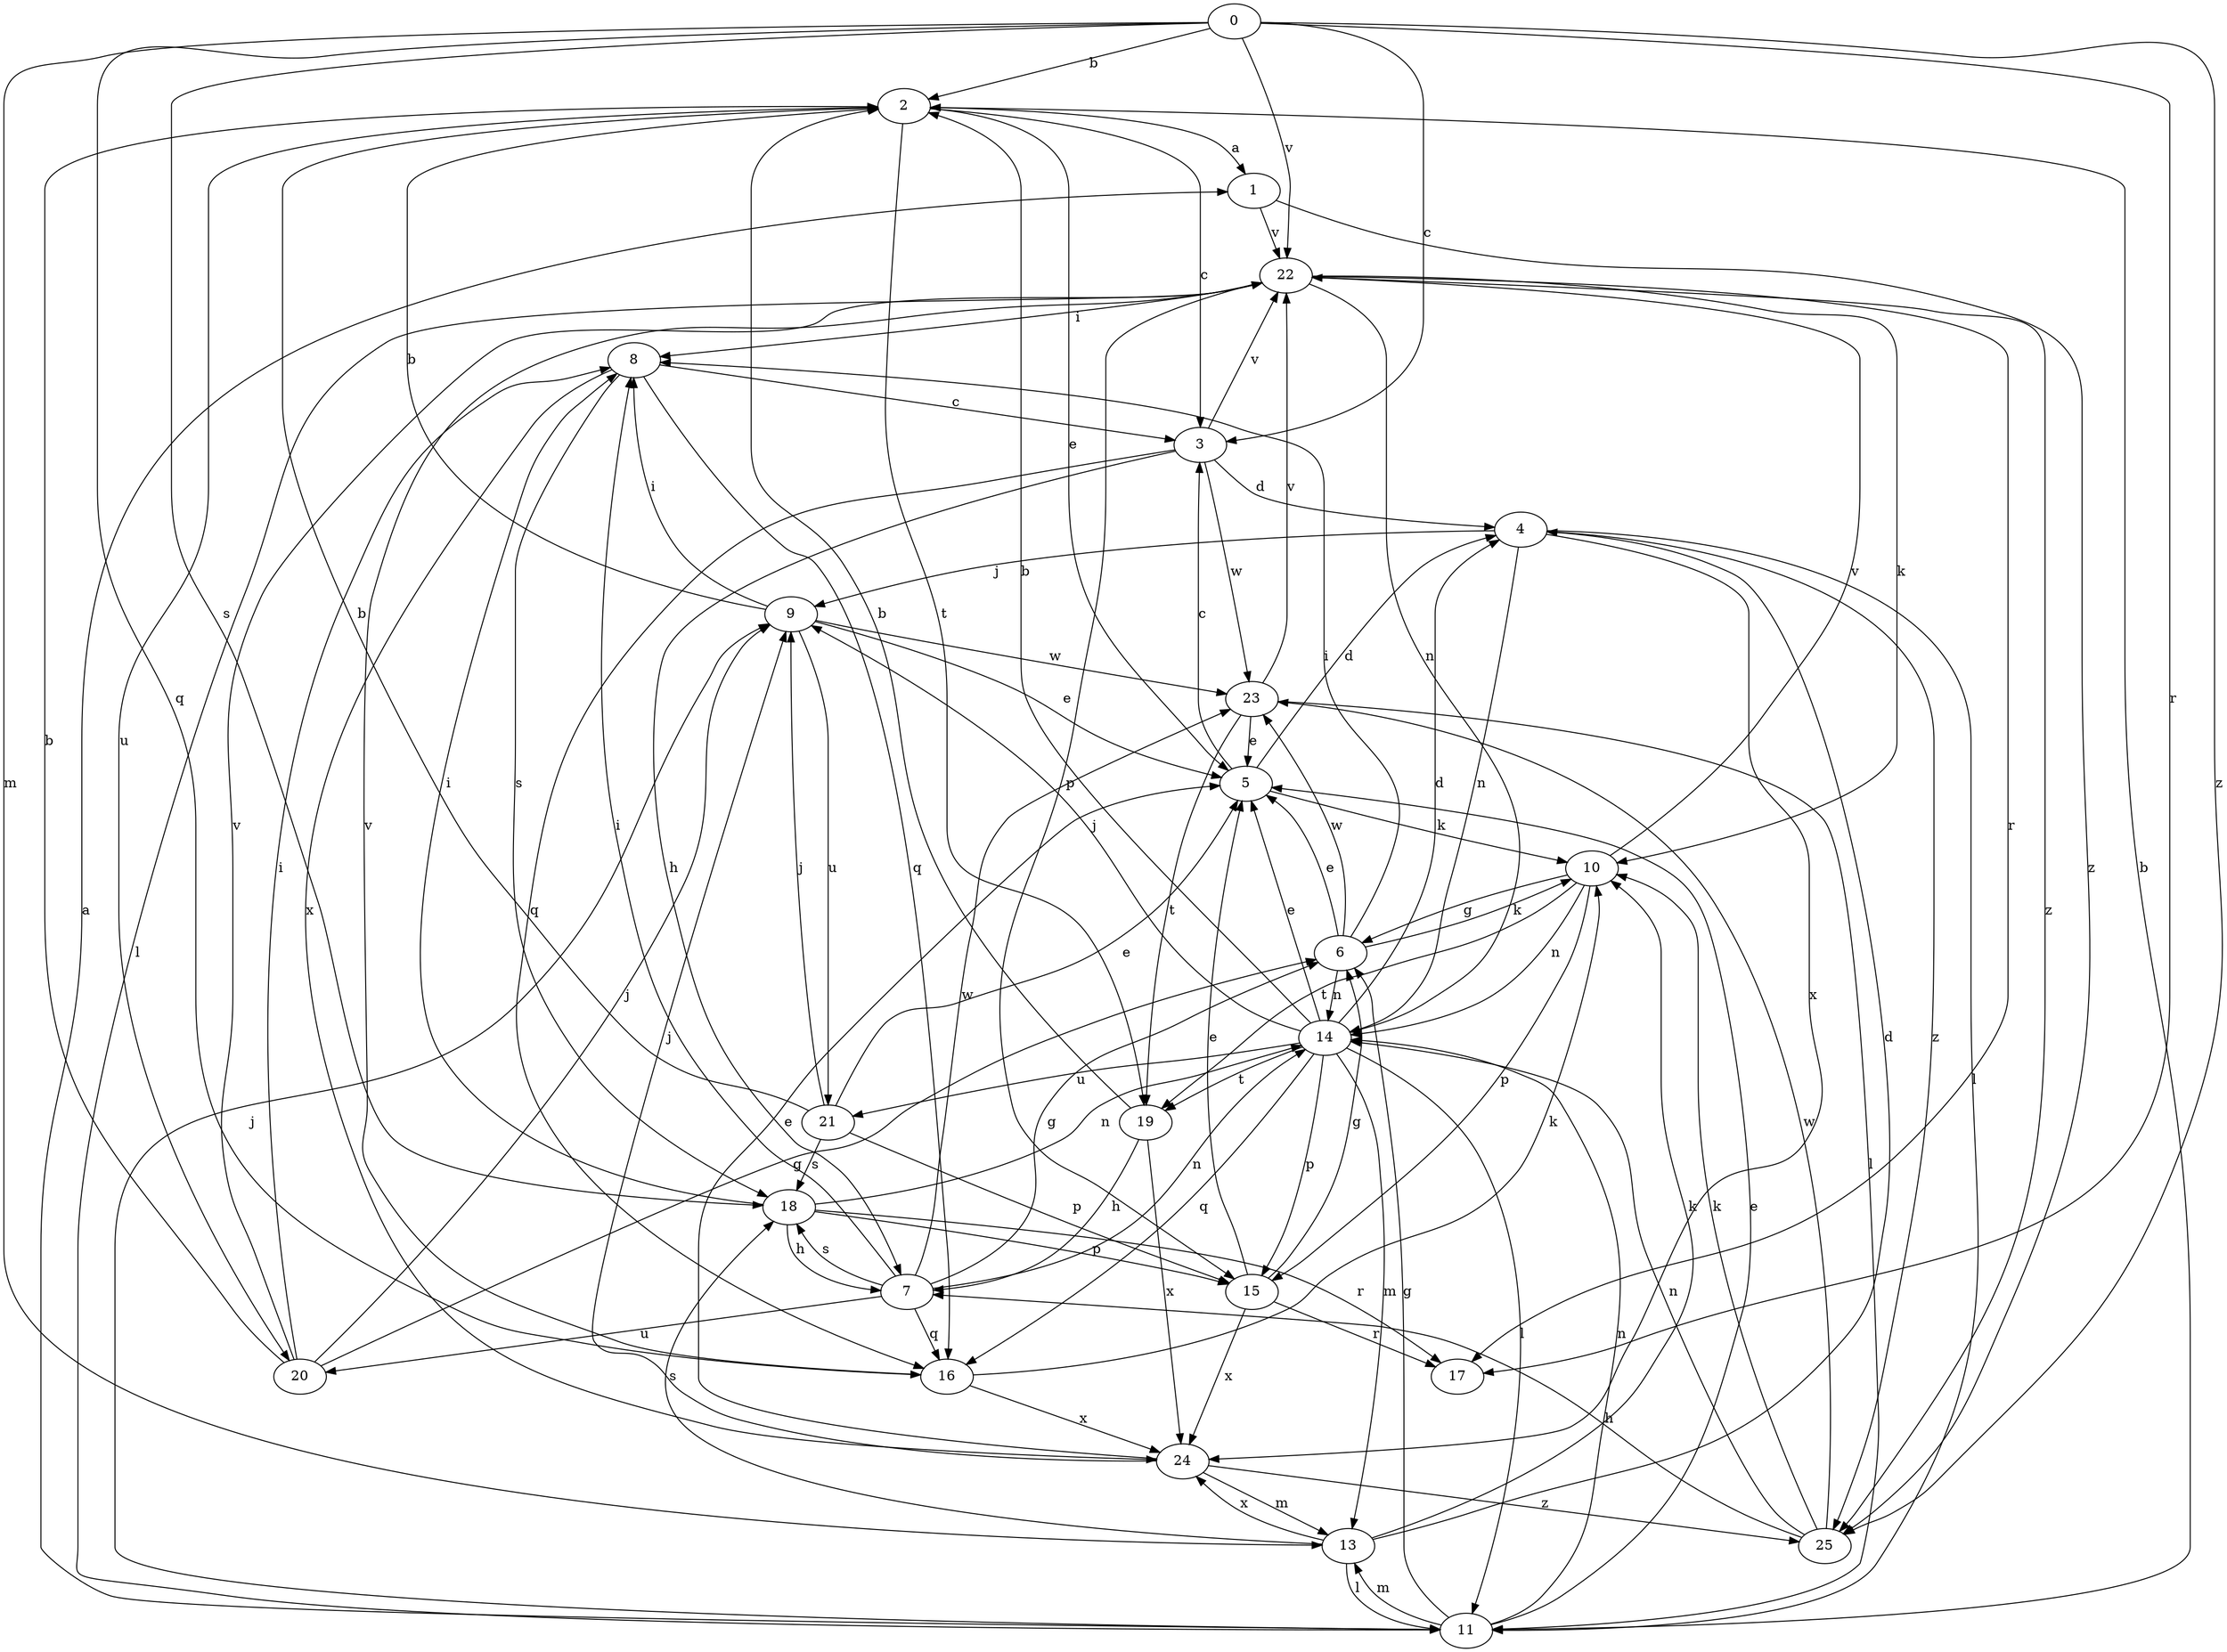 strict digraph  {
0;
1;
2;
3;
4;
5;
6;
7;
8;
9;
10;
11;
13;
14;
15;
16;
17;
18;
19;
20;
21;
22;
23;
24;
25;
0 -> 2  [label=b];
0 -> 3  [label=c];
0 -> 13  [label=m];
0 -> 16  [label=q];
0 -> 17  [label=r];
0 -> 18  [label=s];
0 -> 22  [label=v];
0 -> 25  [label=z];
1 -> 22  [label=v];
1 -> 25  [label=z];
2 -> 1  [label=a];
2 -> 3  [label=c];
2 -> 5  [label=e];
2 -> 19  [label=t];
2 -> 20  [label=u];
3 -> 4  [label=d];
3 -> 7  [label=h];
3 -> 16  [label=q];
3 -> 22  [label=v];
3 -> 23  [label=w];
4 -> 9  [label=j];
4 -> 11  [label=l];
4 -> 14  [label=n];
4 -> 24  [label=x];
4 -> 25  [label=z];
5 -> 3  [label=c];
5 -> 4  [label=d];
5 -> 10  [label=k];
6 -> 5  [label=e];
6 -> 8  [label=i];
6 -> 10  [label=k];
6 -> 14  [label=n];
6 -> 23  [label=w];
7 -> 6  [label=g];
7 -> 8  [label=i];
7 -> 14  [label=n];
7 -> 16  [label=q];
7 -> 18  [label=s];
7 -> 20  [label=u];
7 -> 23  [label=w];
8 -> 3  [label=c];
8 -> 16  [label=q];
8 -> 18  [label=s];
8 -> 24  [label=x];
9 -> 2  [label=b];
9 -> 5  [label=e];
9 -> 8  [label=i];
9 -> 21  [label=u];
9 -> 23  [label=w];
10 -> 6  [label=g];
10 -> 14  [label=n];
10 -> 15  [label=p];
10 -> 19  [label=t];
10 -> 22  [label=v];
11 -> 1  [label=a];
11 -> 2  [label=b];
11 -> 5  [label=e];
11 -> 6  [label=g];
11 -> 9  [label=j];
11 -> 13  [label=m];
11 -> 14  [label=n];
13 -> 4  [label=d];
13 -> 10  [label=k];
13 -> 11  [label=l];
13 -> 18  [label=s];
13 -> 24  [label=x];
14 -> 2  [label=b];
14 -> 4  [label=d];
14 -> 5  [label=e];
14 -> 9  [label=j];
14 -> 11  [label=l];
14 -> 13  [label=m];
14 -> 15  [label=p];
14 -> 16  [label=q];
14 -> 19  [label=t];
14 -> 21  [label=u];
15 -> 5  [label=e];
15 -> 6  [label=g];
15 -> 17  [label=r];
15 -> 24  [label=x];
16 -> 10  [label=k];
16 -> 22  [label=v];
16 -> 24  [label=x];
18 -> 7  [label=h];
18 -> 8  [label=i];
18 -> 14  [label=n];
18 -> 15  [label=p];
18 -> 17  [label=r];
19 -> 2  [label=b];
19 -> 7  [label=h];
19 -> 24  [label=x];
20 -> 2  [label=b];
20 -> 6  [label=g];
20 -> 8  [label=i];
20 -> 9  [label=j];
20 -> 22  [label=v];
21 -> 2  [label=b];
21 -> 5  [label=e];
21 -> 9  [label=j];
21 -> 15  [label=p];
21 -> 18  [label=s];
22 -> 8  [label=i];
22 -> 10  [label=k];
22 -> 11  [label=l];
22 -> 14  [label=n];
22 -> 15  [label=p];
22 -> 17  [label=r];
22 -> 25  [label=z];
23 -> 5  [label=e];
23 -> 11  [label=l];
23 -> 19  [label=t];
23 -> 22  [label=v];
24 -> 5  [label=e];
24 -> 9  [label=j];
24 -> 13  [label=m];
24 -> 25  [label=z];
25 -> 7  [label=h];
25 -> 10  [label=k];
25 -> 14  [label=n];
25 -> 23  [label=w];
}
